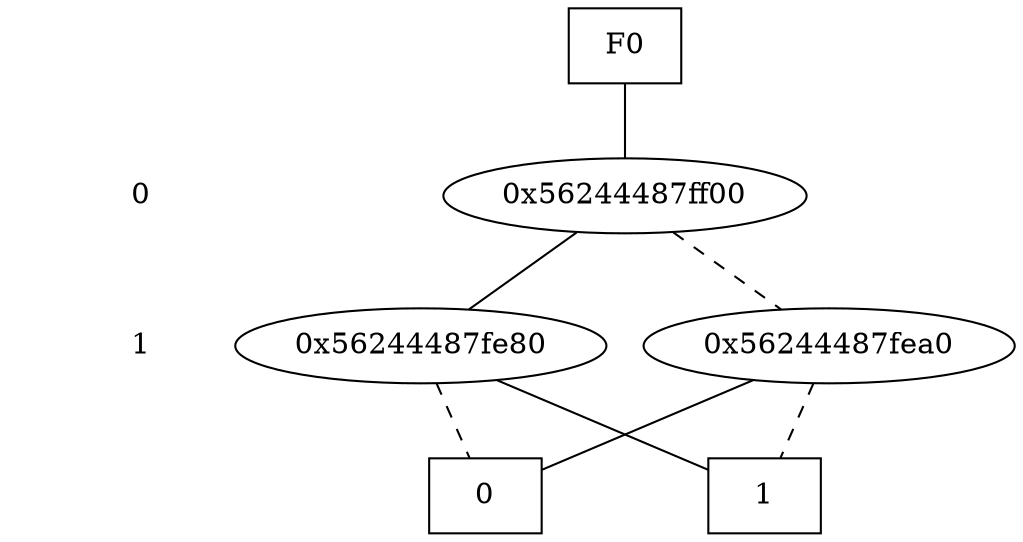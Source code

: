 digraph "DD" {
size = "7.5,10"
center = true;
edge [dir = none];
{ node [shape = plaintext];
  edge [style = invis];
  "CONST NODES" [style = invis];
" 0 " -> " 1 " -> "CONST NODES"; 
}
{ rank = same; node [shape = box]; edge [style = invis];
"F0"; }
{ rank = same; " 0 ";
"0x56244487ff00";
}
{ rank = same; " 1 ";
"0x56244487fe80";
"0x56244487fea0";
}
{ rank = same; "CONST NODES";
{ node [shape = box]; "0x56244487fda0";
"0x56244487fd80";
}
}
"F0" -> "0x56244487ff00" [style = solid];
"0x56244487ff00" -> "0x56244487fe80";
"0x56244487ff00" -> "0x56244487fea0" [style = dashed];
"0x56244487fe80" -> "0x56244487fd80";
"0x56244487fe80" -> "0x56244487fda0" [style = dashed];
"0x56244487fea0" -> "0x56244487fda0";
"0x56244487fea0" -> "0x56244487fd80" [style = dashed];
"0x56244487fda0" [label = "0"];
"0x56244487fd80" [label = "1"];
}
